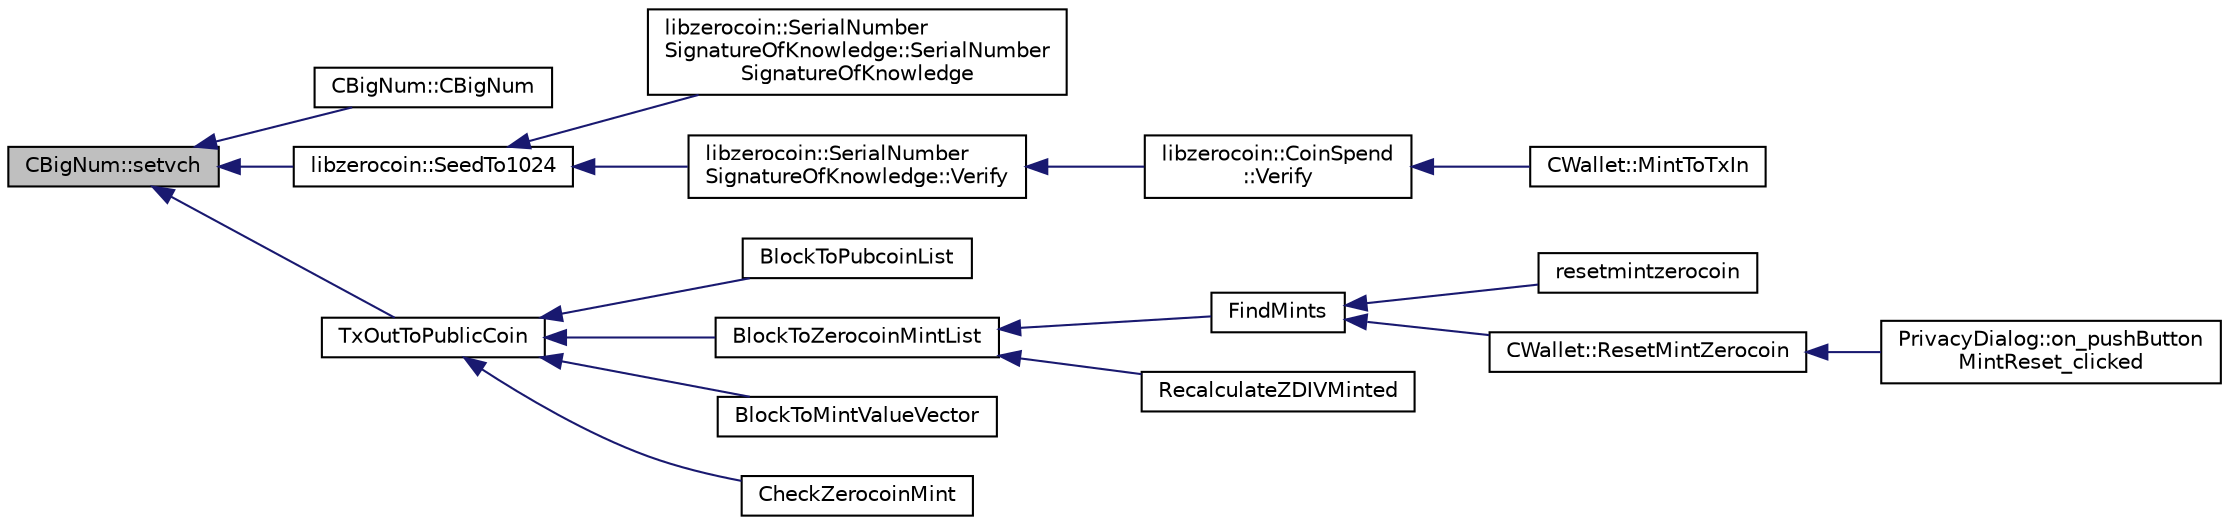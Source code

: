 digraph "CBigNum::setvch"
{
  edge [fontname="Helvetica",fontsize="10",labelfontname="Helvetica",labelfontsize="10"];
  node [fontname="Helvetica",fontsize="10",shape=record];
  rankdir="LR";
  Node257 [label="CBigNum::setvch",height=0.2,width=0.4,color="black", fillcolor="grey75", style="filled", fontcolor="black"];
  Node257 -> Node258 [dir="back",color="midnightblue",fontsize="10",style="solid",fontname="Helvetica"];
  Node258 [label="CBigNum::CBigNum",height=0.2,width=0.4,color="black", fillcolor="white", style="filled",URL="$class_c_big_num.html#ad3c2843e6755a612b8734eb6e0f03ced"];
  Node257 -> Node259 [dir="back",color="midnightblue",fontsize="10",style="solid",fontname="Helvetica"];
  Node259 [label="libzerocoin::SeedTo1024",height=0.2,width=0.4,color="black", fillcolor="white", style="filled",URL="$namespacelibzerocoin.html#a0dfd40059182babce28ba7acf734d123"];
  Node259 -> Node260 [dir="back",color="midnightblue",fontsize="10",style="solid",fontname="Helvetica"];
  Node260 [label="libzerocoin::SerialNumber\lSignatureOfKnowledge::SerialNumber\lSignatureOfKnowledge",height=0.2,width=0.4,color="black", fillcolor="white", style="filled",URL="$classlibzerocoin_1_1_serial_number_signature_of_knowledge.html#adb04da379098298cad6e05c930d6483f",tooltip="Creates a Signature of knowledge object that a commitment to a coin contains a coin with serial numbe..."];
  Node259 -> Node261 [dir="back",color="midnightblue",fontsize="10",style="solid",fontname="Helvetica"];
  Node261 [label="libzerocoin::SerialNumber\lSignatureOfKnowledge::Verify",height=0.2,width=0.4,color="black", fillcolor="white", style="filled",URL="$classlibzerocoin_1_1_serial_number_signature_of_knowledge.html#a05f9c3d5aade741ee8aab51ed570b6b0",tooltip="Verifies the Signature of knowledge. "];
  Node261 -> Node262 [dir="back",color="midnightblue",fontsize="10",style="solid",fontname="Helvetica"];
  Node262 [label="libzerocoin::CoinSpend\l::Verify",height=0.2,width=0.4,color="black", fillcolor="white", style="filled",URL="$classlibzerocoin_1_1_coin_spend.html#ad8005b899d45939c63ccaba43011c85b"];
  Node262 -> Node263 [dir="back",color="midnightblue",fontsize="10",style="solid",fontname="Helvetica"];
  Node263 [label="CWallet::MintToTxIn",height=0.2,width=0.4,color="black", fillcolor="white", style="filled",URL="$class_c_wallet.html#a5b32d86806615c59f15431f300f0c729"];
  Node257 -> Node264 [dir="back",color="midnightblue",fontsize="10",style="solid",fontname="Helvetica"];
  Node264 [label="TxOutToPublicCoin",height=0.2,width=0.4,color="black", fillcolor="white", style="filled",URL="$main_8h.html#a5bf8a8143ecc67b14a5452cead45eb16"];
  Node264 -> Node265 [dir="back",color="midnightblue",fontsize="10",style="solid",fontname="Helvetica"];
  Node265 [label="BlockToPubcoinList",height=0.2,width=0.4,color="black", fillcolor="white", style="filled",URL="$main_8h.html#a4834d60ccd1a14ab8f60f476de6e2eab"];
  Node264 -> Node266 [dir="back",color="midnightblue",fontsize="10",style="solid",fontname="Helvetica"];
  Node266 [label="BlockToZerocoinMintList",height=0.2,width=0.4,color="black", fillcolor="white", style="filled",URL="$main_8h.html#ac317d8f586a4d15e3a7e91debf18b646"];
  Node266 -> Node267 [dir="back",color="midnightblue",fontsize="10",style="solid",fontname="Helvetica"];
  Node267 [label="FindMints",height=0.2,width=0.4,color="black", fillcolor="white", style="filled",URL="$main_8h.html#a5bdf923beb5f3417fd033c28216b6acb"];
  Node267 -> Node268 [dir="back",color="midnightblue",fontsize="10",style="solid",fontname="Helvetica"];
  Node268 [label="resetmintzerocoin",height=0.2,width=0.4,color="black", fillcolor="white", style="filled",URL="$rpcwallet_8cpp.html#a9336d9bdaa3e1ebb98fb2cc6fdef1d9b"];
  Node267 -> Node269 [dir="back",color="midnightblue",fontsize="10",style="solid",fontname="Helvetica"];
  Node269 [label="CWallet::ResetMintZerocoin",height=0.2,width=0.4,color="black", fillcolor="white", style="filled",URL="$class_c_wallet.html#a48b81fb27683fe4693a7385909dcd391"];
  Node269 -> Node270 [dir="back",color="midnightblue",fontsize="10",style="solid",fontname="Helvetica"];
  Node270 [label="PrivacyDialog::on_pushButton\lMintReset_clicked",height=0.2,width=0.4,color="black", fillcolor="white", style="filled",URL="$class_privacy_dialog.html#a1a50924516087ce5810b2b2831567a31"];
  Node266 -> Node271 [dir="back",color="midnightblue",fontsize="10",style="solid",fontname="Helvetica"];
  Node271 [label="RecalculateZDIVMinted",height=0.2,width=0.4,color="black", fillcolor="white", style="filled",URL="$main_8h.html#a4143f85b263bcd3fc3915dbc19009495"];
  Node264 -> Node272 [dir="back",color="midnightblue",fontsize="10",style="solid",fontname="Helvetica"];
  Node272 [label="BlockToMintValueVector",height=0.2,width=0.4,color="black", fillcolor="white", style="filled",URL="$main_8h.html#a9a05ff47060060936db4e35eed620d3f"];
  Node264 -> Node273 [dir="back",color="midnightblue",fontsize="10",style="solid",fontname="Helvetica"];
  Node273 [label="CheckZerocoinMint",height=0.2,width=0.4,color="black", fillcolor="white", style="filled",URL="$main_8h.html#a6fb9bfa44660819bfe1a7d5b1b23bb02"];
}
